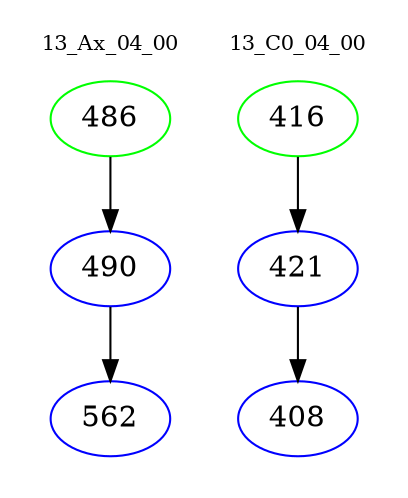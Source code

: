 digraph{
subgraph cluster_0 {
color = white
label = "13_Ax_04_00";
fontsize=10;
T0_486 [label="486", color="green"]
T0_486 -> T0_490 [color="black"]
T0_490 [label="490", color="blue"]
T0_490 -> T0_562 [color="black"]
T0_562 [label="562", color="blue"]
}
subgraph cluster_1 {
color = white
label = "13_C0_04_00";
fontsize=10;
T1_416 [label="416", color="green"]
T1_416 -> T1_421 [color="black"]
T1_421 [label="421", color="blue"]
T1_421 -> T1_408 [color="black"]
T1_408 [label="408", color="blue"]
}
}
